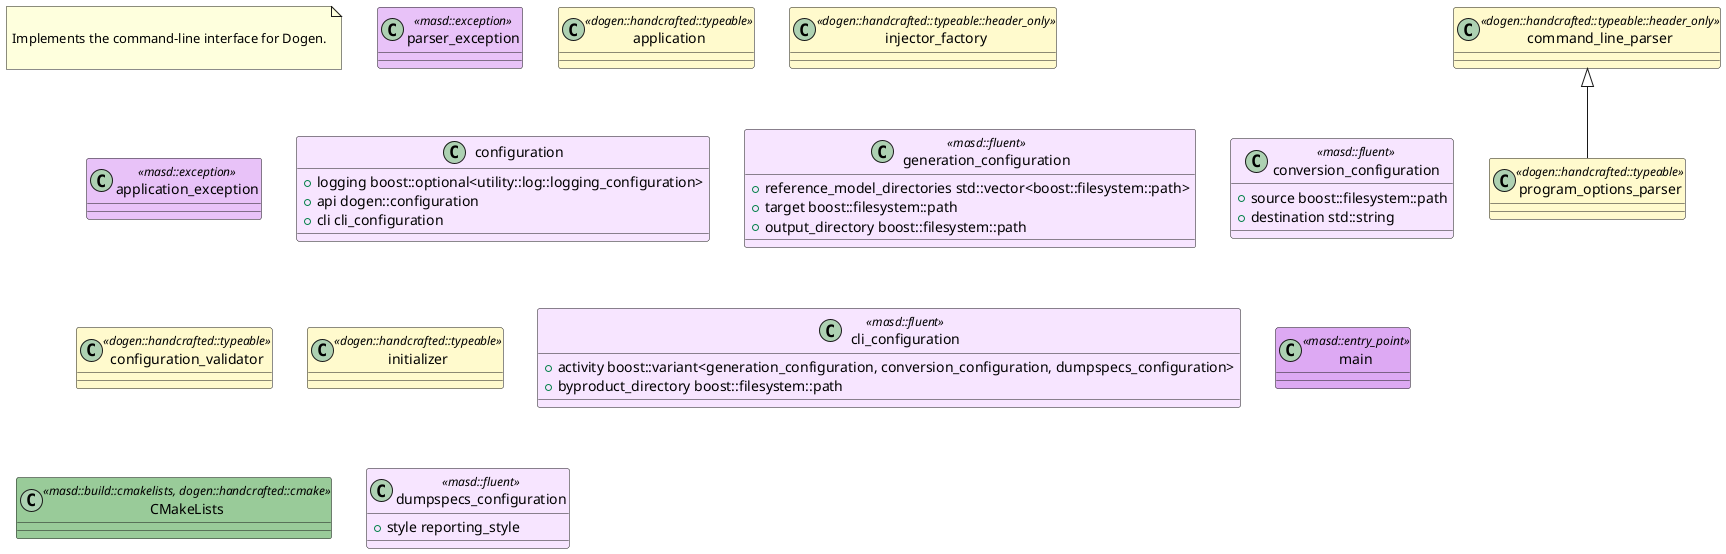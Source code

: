 @startuml
set namespaceSeparator ::
note as N1

Implements the command-line interface for Dogen.

end note

class parser_exception <<masd::exception>> #E8C2F8 {
}

class application <<dogen::handcrafted::typeable>> #FFFACD {
}

class command_line_parser <<dogen::handcrafted::typeable::header_only>> #FFFACD {
}

class program_options_parser <<dogen::handcrafted::typeable>> #FFFACD {
}

command_line_parser <|-- program_options_parser
class injector_factory <<dogen::handcrafted::typeable::header_only>> #FFFACD {
}

class application_exception <<masd::exception>> #E8C2F8 {
}

class configuration #F7E5FF {
        +{field} logging boost::optional<utility::log::logging_configuration>
        +{field} api dogen::configuration
        +{field} cli cli_configuration
}

class generation_configuration <<masd::fluent>> #F7E5FF {
        +{field} reference_model_directories std::vector<boost::filesystem::path>
        +{field} target boost::filesystem::path
        +{field} output_directory boost::filesystem::path
}

class conversion_configuration <<masd::fluent>> #F7E5FF {
        +{field} source boost::filesystem::path
        +{field} destination std::string
}

class configuration_validator <<dogen::handcrafted::typeable>> #FFFACD {
}

class initializer <<dogen::handcrafted::typeable>> #FFFACD {
}

class cli_configuration <<masd::fluent>> #F7E5FF {
        +{field} activity boost::variant<generation_configuration, conversion_configuration, dumpspecs_configuration>
        +{field} byproduct_directory boost::filesystem::path
}

class main <<masd::entry_point>> #DDA9F3 {
}

class CMakeLists <<masd::build::cmakelists, dogen::handcrafted::cmake>> #99CB99 {
}

class dumpspecs_configuration <<masd::fluent>> #F7E5FF {
        +{field} style reporting_style
}

@enduml
